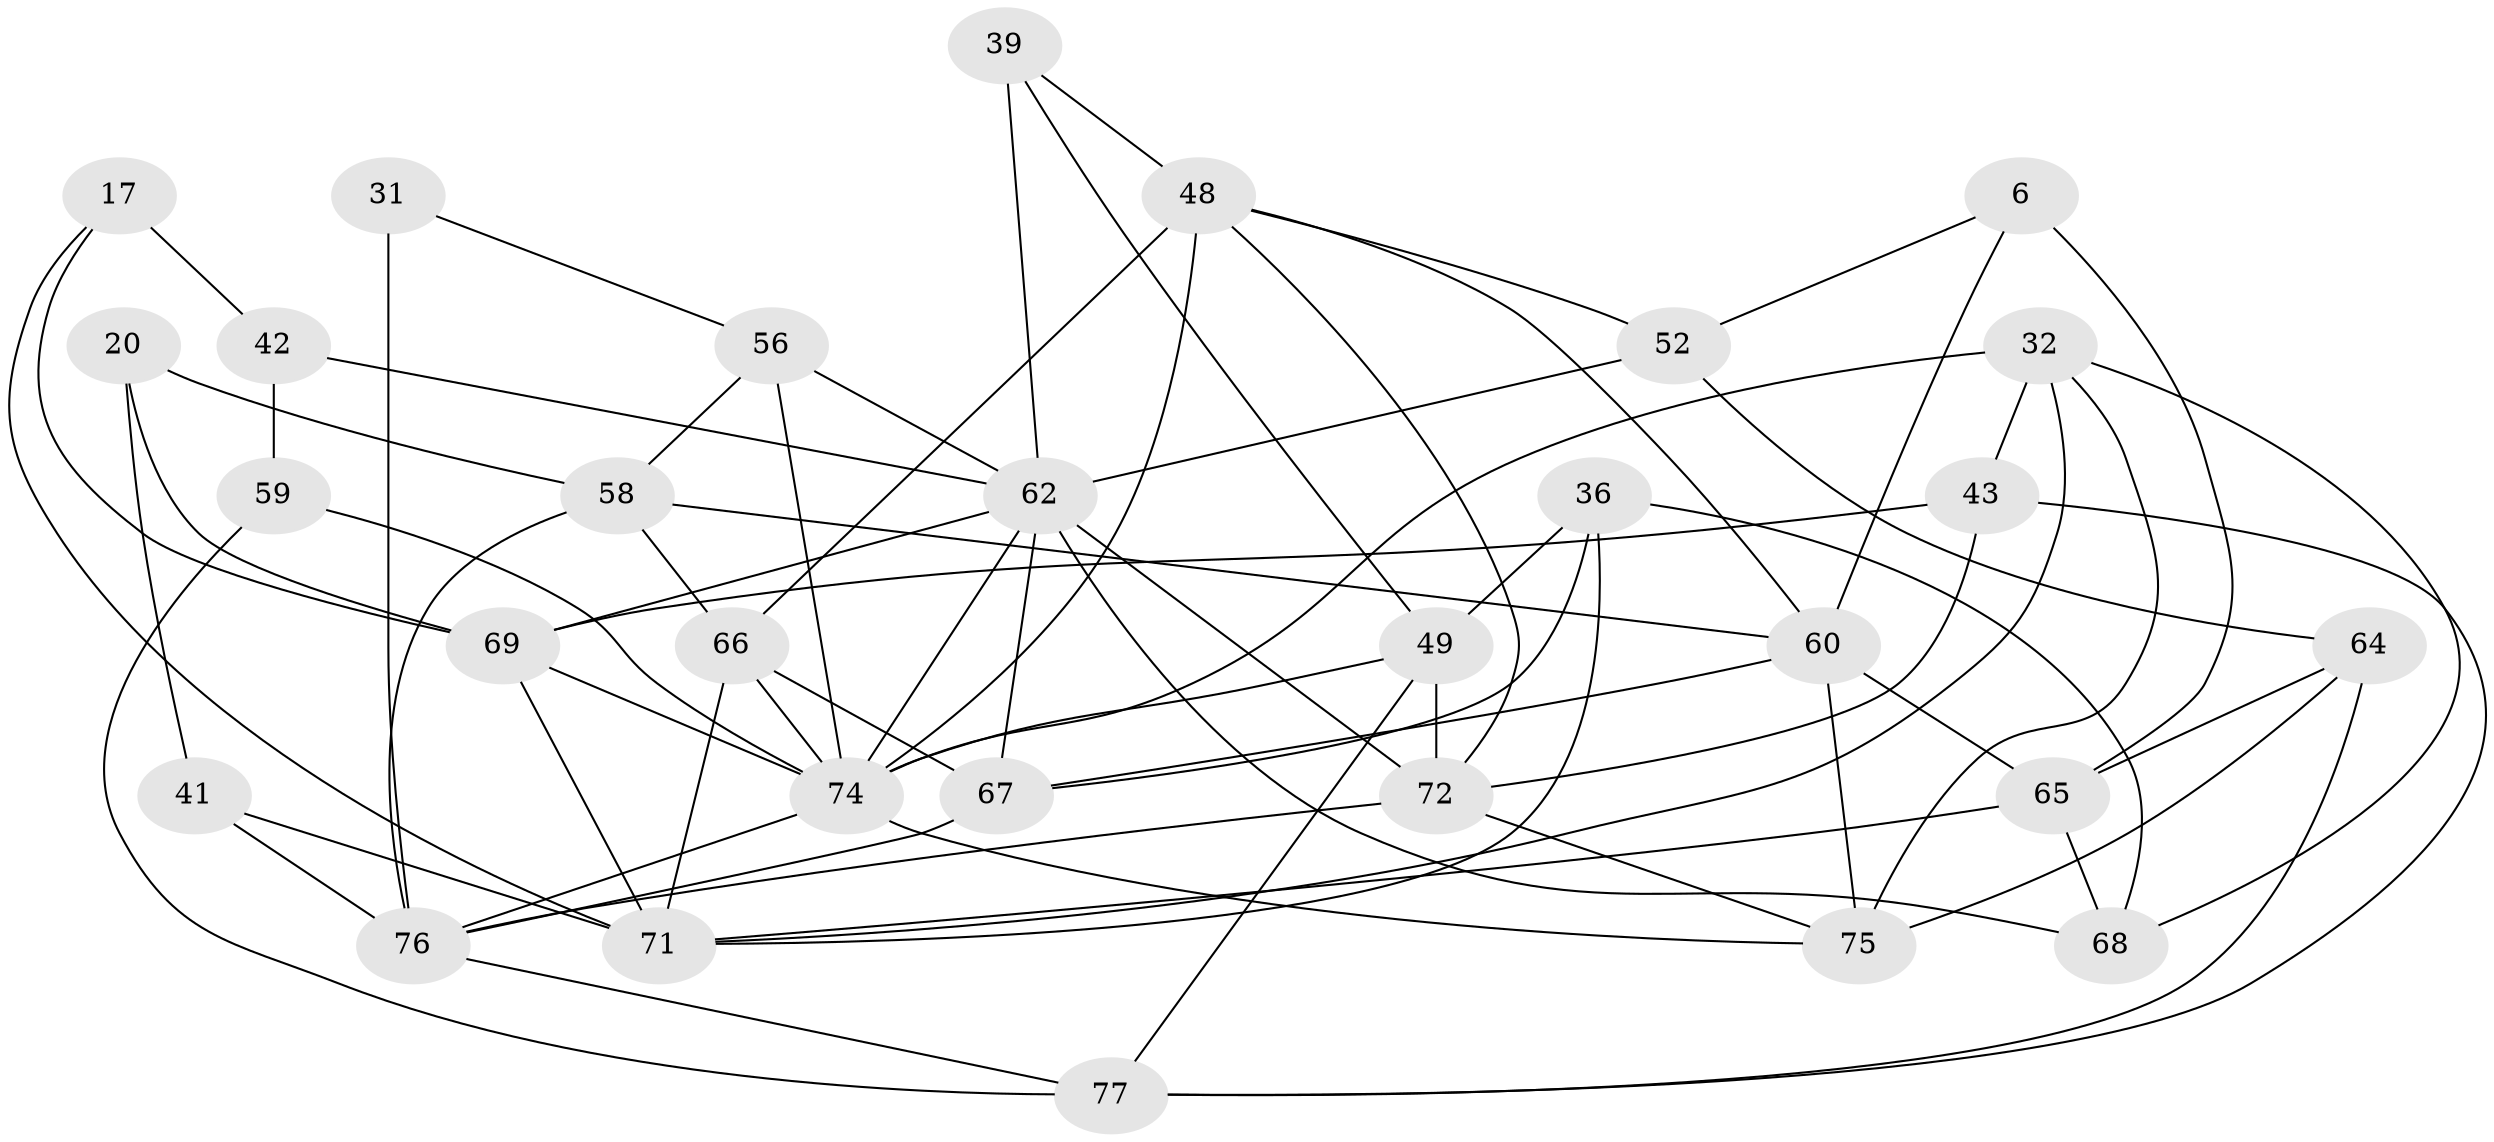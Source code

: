 // original degree distribution, {4: 1.0}
// Generated by graph-tools (version 1.1) at 2025/01/03/04/25 22:01:15]
// undirected, 30 vertices, 72 edges
graph export_dot {
graph [start="1"]
  node [color=gray90,style=filled];
  6;
  17;
  20;
  31;
  32 [super="+22"];
  36;
  39;
  41 [super="+40"];
  42 [super="+16"];
  43;
  48 [super="+1+2"];
  49 [super="+14+34"];
  52 [super="+25"];
  56;
  58 [super="+51"];
  59;
  60 [super="+50"];
  62 [super="+38+54"];
  64 [super="+63"];
  65 [super="+4"];
  66 [super="+10"];
  67 [super="+12"];
  68;
  69 [super="+19+46+53"];
  71 [super="+35"];
  72 [super="+21+30+55"];
  74 [super="+23+73"];
  75 [super="+44"];
  76 [super="+8+70+61+9"];
  77 [super="+37"];
  6 -- 60;
  6 -- 52;
  6 -- 65 [weight=2];
  17 -- 42 [weight=2];
  17 -- 71;
  17 -- 69;
  20 -- 41;
  20 -- 58 [weight=2];
  20 -- 69;
  31 -- 56;
  31 -- 76 [weight=3];
  32 -- 71;
  32 -- 74 [weight=2];
  32 -- 75;
  32 -- 43;
  32 -- 68;
  36 -- 68;
  36 -- 71;
  36 -- 67;
  36 -- 49;
  39 -- 62 [weight=2];
  39 -- 48;
  39 -- 49;
  41 -- 71 [weight=2];
  41 -- 76 [weight=3];
  42 -- 59 [weight=2];
  42 -- 62 [weight=2];
  43 -- 69;
  43 -- 77;
  43 -- 72;
  48 -- 66;
  48 -- 74 [weight=3];
  48 -- 72;
  48 -- 52;
  48 -- 60;
  49 -- 72 [weight=2];
  49 -- 77 [weight=2];
  49 -- 74 [weight=2];
  52 -- 64;
  52 -- 62 [weight=3];
  56 -- 58;
  56 -- 74;
  56 -- 62;
  58 -- 76 [weight=2];
  58 -- 66;
  58 -- 60 [weight=2];
  59 -- 74;
  59 -- 77;
  60 -- 67;
  60 -- 65;
  60 -- 75 [weight=2];
  62 -- 74;
  62 -- 67;
  62 -- 72 [weight=2];
  62 -- 68;
  62 -- 69 [weight=3];
  64 -- 75 [weight=2];
  64 -- 65;
  64 -- 77 [weight=2];
  65 -- 68;
  65 -- 71;
  66 -- 67 [weight=2];
  66 -- 71;
  66 -- 74;
  67 -- 76;
  69 -- 74 [weight=3];
  69 -- 71;
  72 -- 75 [weight=2];
  72 -- 76 [weight=2];
  74 -- 76 [weight=3];
  74 -- 75;
  76 -- 77 [weight=2];
}

